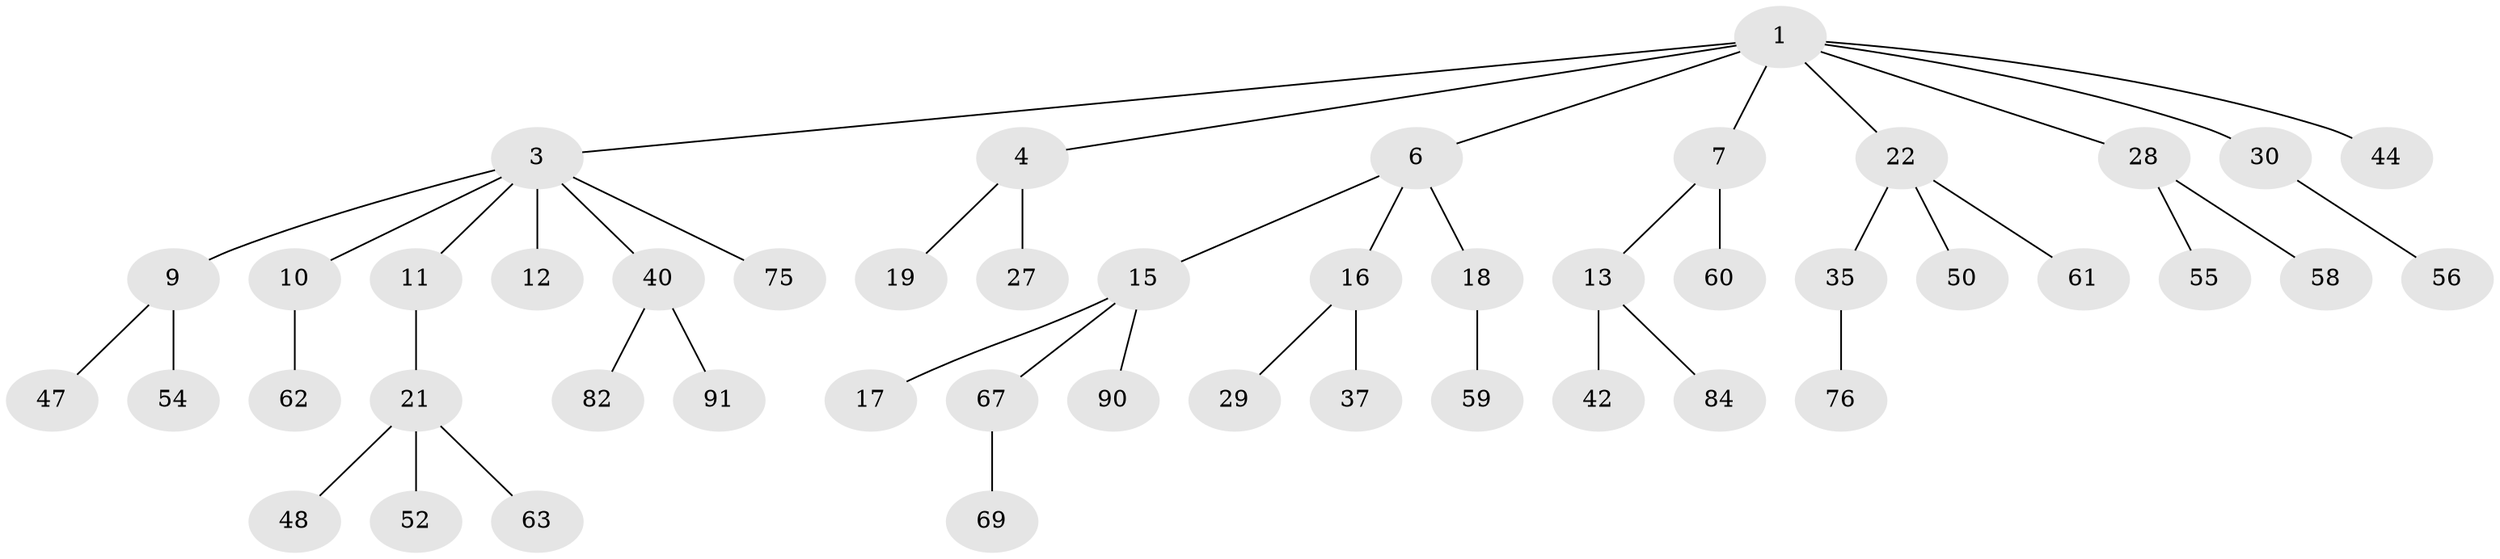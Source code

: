 // original degree distribution, {7: 0.010526315789473684, 3: 0.14736842105263157, 4: 0.09473684210526316, 5: 0.021052631578947368, 2: 0.25263157894736843, 1: 0.47368421052631576}
// Generated by graph-tools (version 1.1) at 2025/15/03/09/25 04:15:40]
// undirected, 47 vertices, 46 edges
graph export_dot {
graph [start="1"]
  node [color=gray90,style=filled];
  1 [super="+2"];
  3 [super="+5"];
  4;
  6;
  7 [super="+8"];
  9 [super="+20"];
  10 [super="+93"];
  11 [super="+66+23"];
  12 [super="+78"];
  13;
  15 [super="+43+39"];
  16 [super="+45+24"];
  17 [super="+31+83"];
  18;
  19 [super="+41"];
  21;
  22 [super="+34+26+74"];
  27 [super="+33"];
  28 [super="+70"];
  29;
  30;
  35;
  37 [super="+46"];
  40;
  42;
  44;
  47;
  48;
  50 [super="+51"];
  52;
  54 [super="+72+64"];
  55;
  56 [super="+57"];
  58 [super="+87+68"];
  59 [super="+89+85"];
  60;
  61;
  62;
  63 [super="+77"];
  67 [super="+79"];
  69;
  75;
  76 [super="+80"];
  82 [super="+86"];
  84;
  90;
  91;
  1 -- 3;
  1 -- 4;
  1 -- 7;
  1 -- 28;
  1 -- 30;
  1 -- 44;
  1 -- 6;
  1 -- 22;
  3 -- 9;
  3 -- 10;
  3 -- 40;
  3 -- 11;
  3 -- 75;
  3 -- 12;
  4 -- 19;
  4 -- 27;
  6 -- 15;
  6 -- 16;
  6 -- 18;
  7 -- 60;
  7 -- 13;
  9 -- 47;
  9 -- 54;
  10 -- 62;
  11 -- 21;
  13 -- 42;
  13 -- 84;
  15 -- 17;
  15 -- 90;
  15 -- 67;
  16 -- 37;
  16 -- 29;
  18 -- 59;
  21 -- 48;
  21 -- 52;
  21 -- 63;
  22 -- 61;
  22 -- 50;
  22 -- 35;
  28 -- 55;
  28 -- 58;
  30 -- 56;
  35 -- 76;
  40 -- 82;
  40 -- 91;
  67 -- 69;
}
